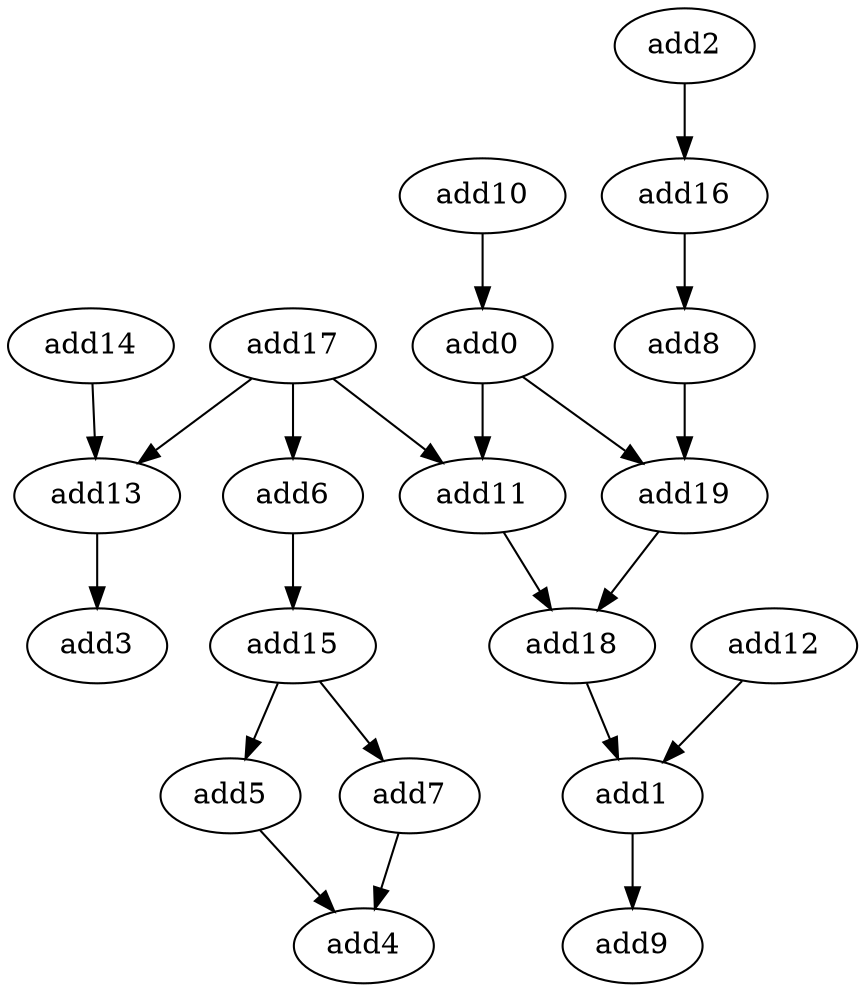 strict digraph  {
add5 [opcode=add];
add17 [opcode=add];
add0 [opcode=add];
add14 [opcode=add];
add8 [opcode=add];
add10 [opcode=add];
add4 [opcode=add];
add2 [opcode=add];
add18 [opcode=add];
add13 [opcode=add];
add6 [opcode=add];
add3 [opcode=add];
add9 [opcode=add];
add11 [opcode=add];
add19 [opcode=add];
add7 [opcode=add];
add12 [opcode=add];
add15 [opcode=add];
add1 [opcode=add];
add16 [opcode=add];
add5 -> add4;
add17 -> add6;
add17 -> add11;
add17 -> add13;
add0 -> add11;
add0 -> add19;
add14 -> add13;
add8 -> add19;
add10 -> add0;
add2 -> add16;
add18 -> add1;
add13 -> add3;
add6 -> add15;
add11 -> add18;
add19 -> add18;
add7 -> add4;
add12 -> add1;
add15 -> add7;
add15 -> add5;
add1 -> add9;
add16 -> add8;
}
